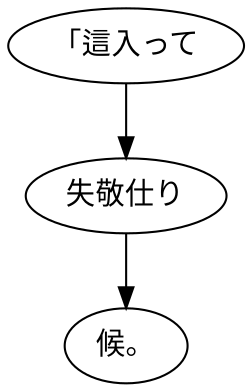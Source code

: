 digraph graph7654 {
	node0 [label="「這入って"];
	node1 [label="失敬仕り"];
	node2 [label="候。"];
	node0 -> node1;
	node1 -> node2;
}
